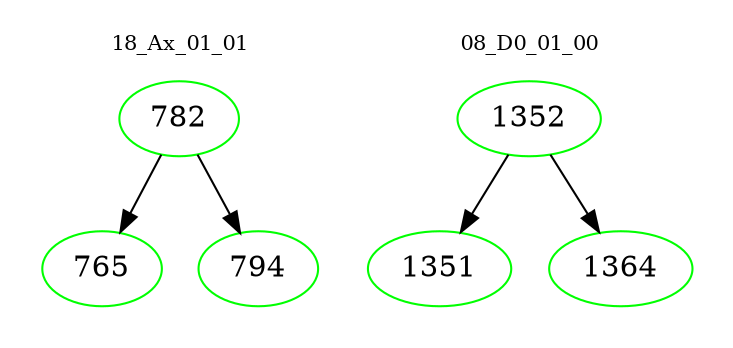 digraph{
subgraph cluster_0 {
color = white
label = "18_Ax_01_01";
fontsize=10;
T0_782 [label="782", color="green"]
T0_782 -> T0_765 [color="black"]
T0_765 [label="765", color="green"]
T0_782 -> T0_794 [color="black"]
T0_794 [label="794", color="green"]
}
subgraph cluster_1 {
color = white
label = "08_D0_01_00";
fontsize=10;
T1_1352 [label="1352", color="green"]
T1_1352 -> T1_1351 [color="black"]
T1_1351 [label="1351", color="green"]
T1_1352 -> T1_1364 [color="black"]
T1_1364 [label="1364", color="green"]
}
}
